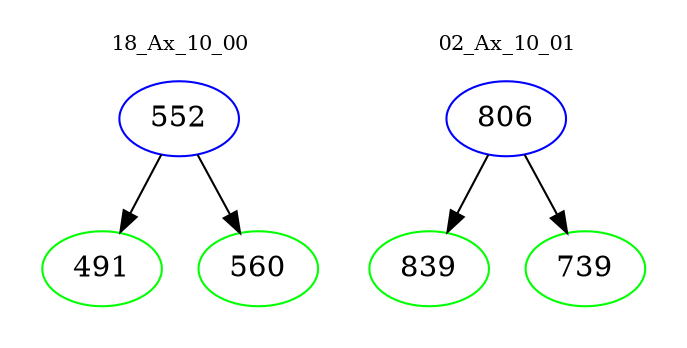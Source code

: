 digraph{
subgraph cluster_0 {
color = white
label = "18_Ax_10_00";
fontsize=10;
T0_552 [label="552", color="blue"]
T0_552 -> T0_491 [color="black"]
T0_491 [label="491", color="green"]
T0_552 -> T0_560 [color="black"]
T0_560 [label="560", color="green"]
}
subgraph cluster_1 {
color = white
label = "02_Ax_10_01";
fontsize=10;
T1_806 [label="806", color="blue"]
T1_806 -> T1_839 [color="black"]
T1_839 [label="839", color="green"]
T1_806 -> T1_739 [color="black"]
T1_739 [label="739", color="green"]
}
}

